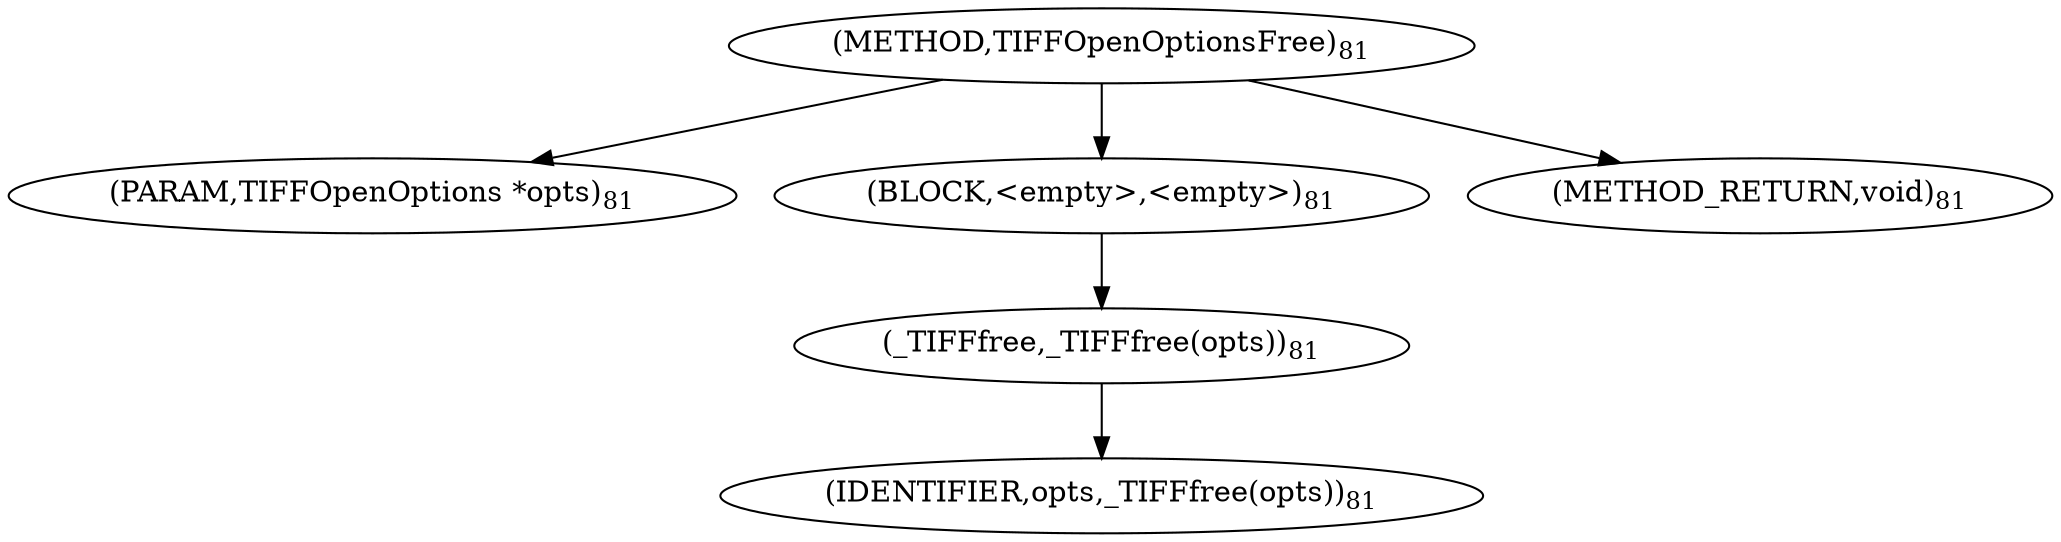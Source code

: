 digraph "TIFFOpenOptionsFree" {  
"120" [label = <(METHOD,TIFFOpenOptionsFree)<SUB>81</SUB>> ]
"121" [label = <(PARAM,TIFFOpenOptions *opts)<SUB>81</SUB>> ]
"122" [label = <(BLOCK,&lt;empty&gt;,&lt;empty&gt;)<SUB>81</SUB>> ]
"123" [label = <(_TIFFfree,_TIFFfree(opts))<SUB>81</SUB>> ]
"124" [label = <(IDENTIFIER,opts,_TIFFfree(opts))<SUB>81</SUB>> ]
"125" [label = <(METHOD_RETURN,void)<SUB>81</SUB>> ]
  "120" -> "121" 
  "120" -> "122" 
  "120" -> "125" 
  "122" -> "123" 
  "123" -> "124" 
}
